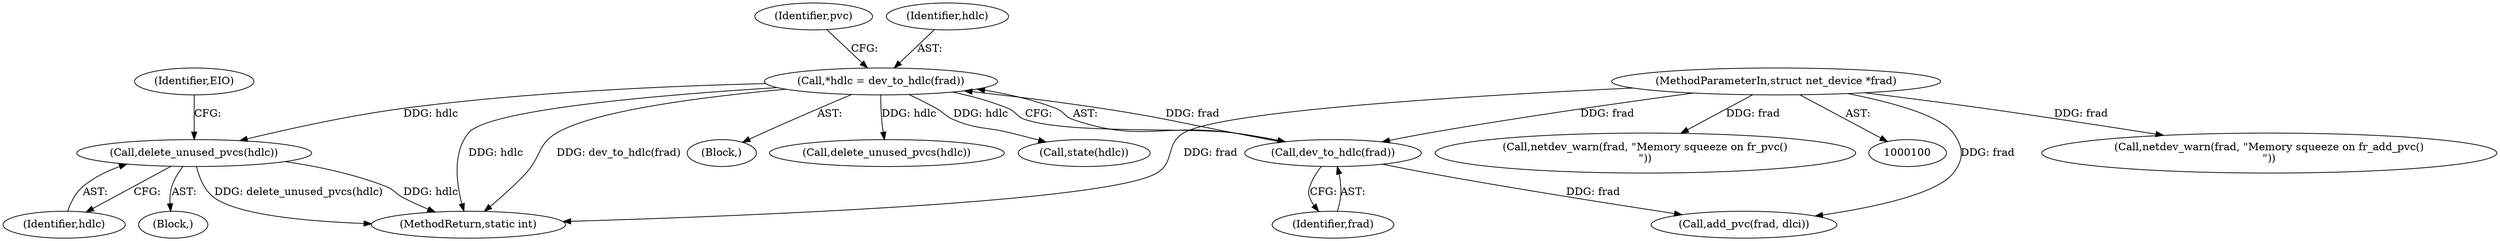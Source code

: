 digraph "0_linux_550fd08c2cebad61c548def135f67aba284c6162_6@API" {
"1000222" [label="(Call,delete_unused_pvcs(hdlc))"];
"1000106" [label="(Call,*hdlc = dev_to_hdlc(frad))"];
"1000108" [label="(Call,dev_to_hdlc(frad))"];
"1000101" [label="(MethodParameterIn,struct net_device *frad)"];
"1000109" [label="(Identifier,frad)"];
"1000255" [label="(MethodReturn,static int)"];
"1000108" [label="(Call,dev_to_hdlc(frad))"];
"1000117" [label="(Call,add_pvc(frad, dlci))"];
"1000223" [label="(Identifier,hdlc)"];
"1000104" [label="(Block,)"];
"1000106" [label="(Call,*hdlc = dev_to_hdlc(frad))"];
"1000122" [label="(Call,netdev_warn(frad, \"Memory squeeze on fr_add_pvc()\n\"))"];
"1000116" [label="(Identifier,pvc)"];
"1000164" [label="(Call,delete_unused_pvcs(hdlc))"];
"1000107" [label="(Identifier,hdlc)"];
"1000219" [label="(Block,)"];
"1000222" [label="(Call,delete_unused_pvcs(hdlc))"];
"1000244" [label="(Call,state(hdlc))"];
"1000226" [label="(Identifier,EIO)"];
"1000101" [label="(MethodParameterIn,struct net_device *frad)"];
"1000161" [label="(Call,netdev_warn(frad, \"Memory squeeze on fr_pvc()\n\"))"];
"1000222" -> "1000219"  [label="AST: "];
"1000222" -> "1000223"  [label="CFG: "];
"1000223" -> "1000222"  [label="AST: "];
"1000226" -> "1000222"  [label="CFG: "];
"1000222" -> "1000255"  [label="DDG: hdlc"];
"1000222" -> "1000255"  [label="DDG: delete_unused_pvcs(hdlc)"];
"1000106" -> "1000222"  [label="DDG: hdlc"];
"1000106" -> "1000104"  [label="AST: "];
"1000106" -> "1000108"  [label="CFG: "];
"1000107" -> "1000106"  [label="AST: "];
"1000108" -> "1000106"  [label="AST: "];
"1000116" -> "1000106"  [label="CFG: "];
"1000106" -> "1000255"  [label="DDG: dev_to_hdlc(frad)"];
"1000106" -> "1000255"  [label="DDG: hdlc"];
"1000108" -> "1000106"  [label="DDG: frad"];
"1000106" -> "1000164"  [label="DDG: hdlc"];
"1000106" -> "1000244"  [label="DDG: hdlc"];
"1000108" -> "1000109"  [label="CFG: "];
"1000109" -> "1000108"  [label="AST: "];
"1000101" -> "1000108"  [label="DDG: frad"];
"1000108" -> "1000117"  [label="DDG: frad"];
"1000101" -> "1000100"  [label="AST: "];
"1000101" -> "1000255"  [label="DDG: frad"];
"1000101" -> "1000117"  [label="DDG: frad"];
"1000101" -> "1000122"  [label="DDG: frad"];
"1000101" -> "1000161"  [label="DDG: frad"];
}
